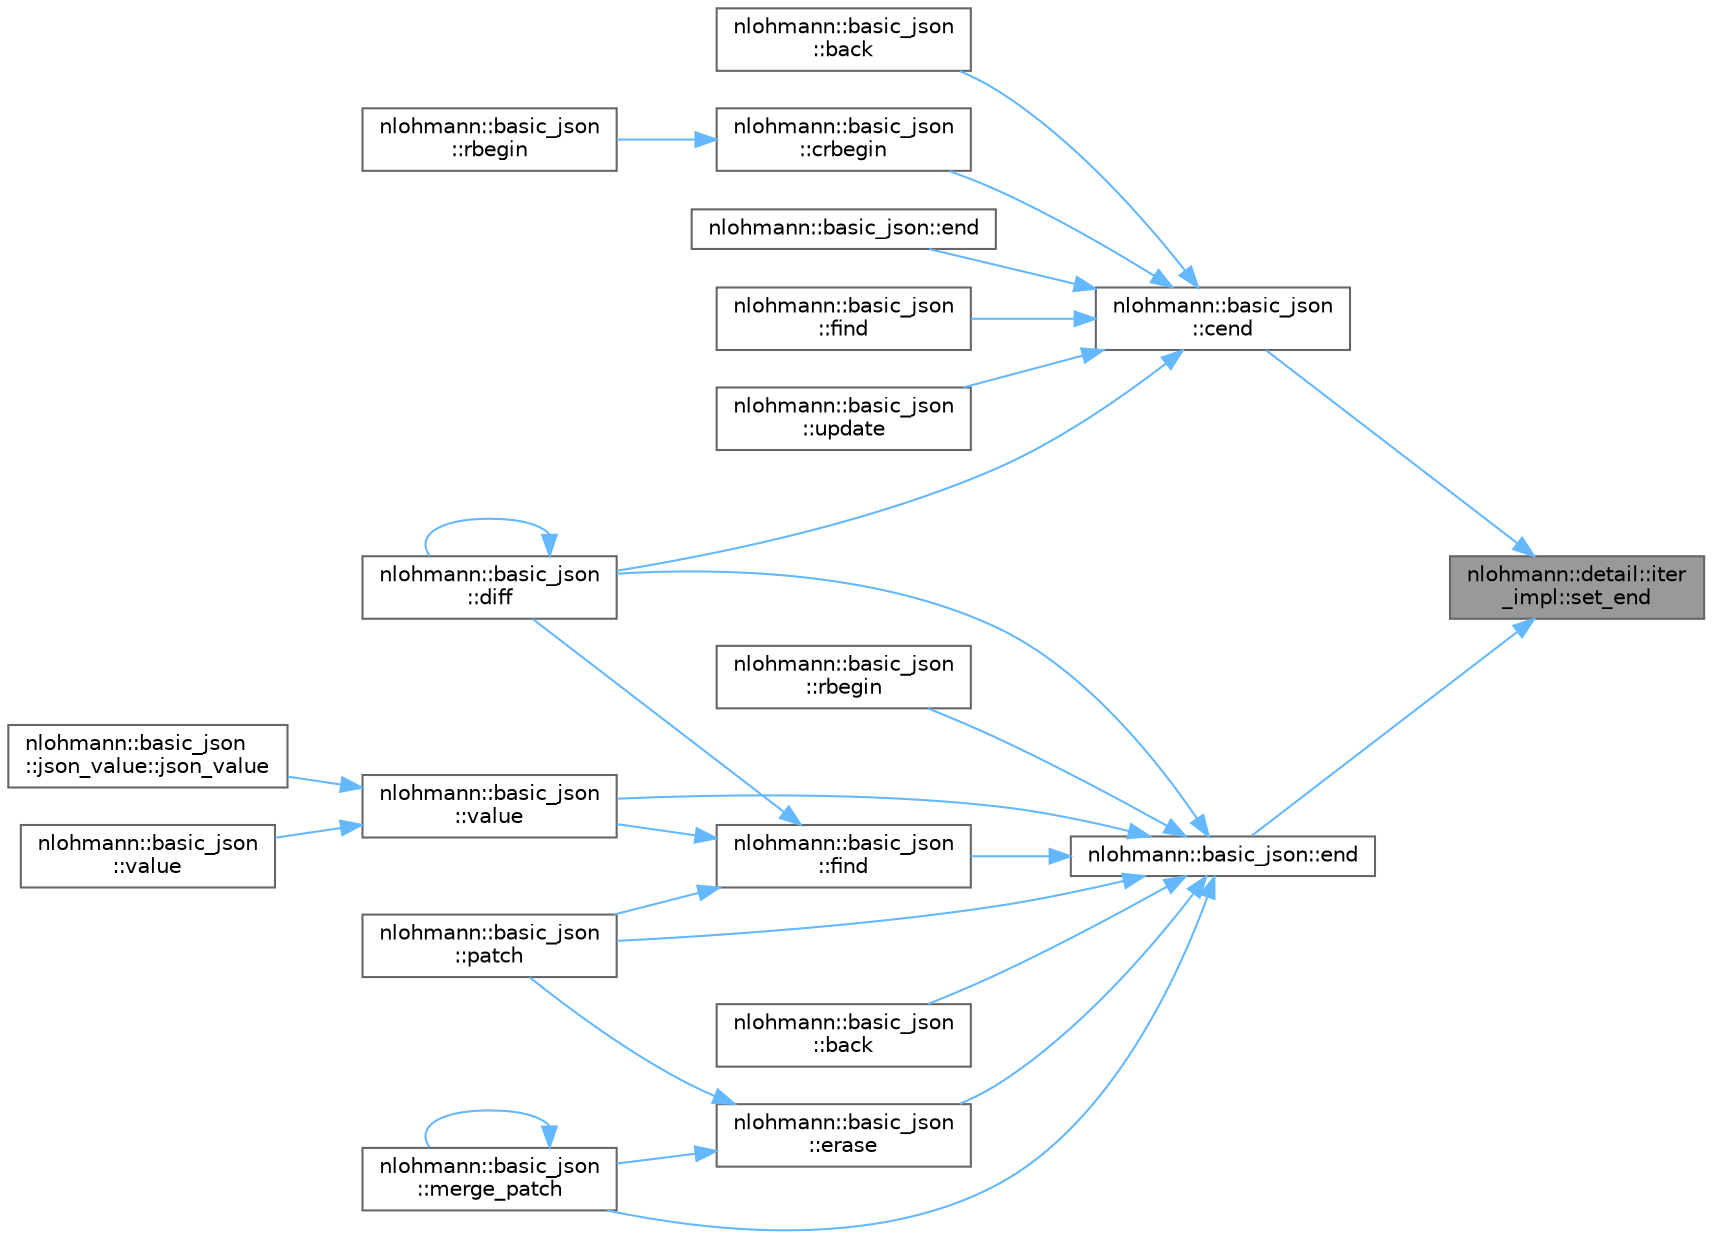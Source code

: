 digraph "nlohmann::detail::iter_impl::set_end"
{
 // LATEX_PDF_SIZE
  bgcolor="transparent";
  edge [fontname=Helvetica,fontsize=10,labelfontname=Helvetica,labelfontsize=10];
  node [fontname=Helvetica,fontsize=10,shape=box,height=0.2,width=0.4];
  rankdir="RL";
  Node1 [label="nlohmann::detail::iter\l_impl::set_end",height=0.2,width=0.4,color="gray40", fillcolor="grey60", style="filled", fontcolor="black",tooltip="set the iterator past the last value"];
  Node1 -> Node2 [dir="back",color="steelblue1",style="solid"];
  Node2 [label="nlohmann::basic_json\l::cend",height=0.2,width=0.4,color="grey40", fillcolor="white", style="filled",URL="$a01659.html#a3017cf0f1a4673e904e34cfef62e7758",tooltip="returns a const iterator to one past the last element"];
  Node2 -> Node3 [dir="back",color="steelblue1",style="solid"];
  Node3 [label="nlohmann::basic_json\l::back",height=0.2,width=0.4,color="grey40", fillcolor="white", style="filled",URL="$a01659.html#aac965b84ea43ccd8aef9caefef02794a",tooltip="access the last element"];
  Node2 -> Node4 [dir="back",color="steelblue1",style="solid"];
  Node4 [label="nlohmann::basic_json\l::crbegin",height=0.2,width=0.4,color="grey40", fillcolor="white", style="filled",URL="$a01659.html#a044298d189bdf7e4b36492de9811ddd6",tooltip="returns a const reverse iterator to the last element"];
  Node4 -> Node5 [dir="back",color="steelblue1",style="solid"];
  Node5 [label="nlohmann::basic_json\l::rbegin",height=0.2,width=0.4,color="grey40", fillcolor="white", style="filled",URL="$a01659.html#aab1329f44c8301b7679962726a043549",tooltip="returns a const reverse iterator to the last element"];
  Node2 -> Node6 [dir="back",color="steelblue1",style="solid"];
  Node6 [label="nlohmann::basic_json\l::diff",height=0.2,width=0.4,color="grey40", fillcolor="white", style="filled",URL="$a01659.html#a1c1f21327df91a4dd6c5f5a107240385",tooltip="creates a diff as a JSON patch"];
  Node6 -> Node6 [dir="back",color="steelblue1",style="solid"];
  Node2 -> Node7 [dir="back",color="steelblue1",style="solid"];
  Node7 [label="nlohmann::basic_json::end",height=0.2,width=0.4,color="grey40", fillcolor="white", style="filled",URL="$a01659.html#a82b5b96f86879a3bac0c713d33178551",tooltip="returns a const iterator to one past the last element"];
  Node2 -> Node8 [dir="back",color="steelblue1",style="solid"];
  Node8 [label="nlohmann::basic_json\l::find",height=0.2,width=0.4,color="grey40", fillcolor="white", style="filled",URL="$a01659.html#a17a516671c29a69bb2e11ca12030316b",tooltip="find an element in a JSON object"];
  Node2 -> Node9 [dir="back",color="steelblue1",style="solid"];
  Node9 [label="nlohmann::basic_json\l::update",height=0.2,width=0.4,color="grey40", fillcolor="white", style="filled",URL="$a01659.html#a377819905d567f6f523dcbc592cb6356",tooltip="updates a JSON object from another object, overwriting existing keys"];
  Node1 -> Node10 [dir="back",color="steelblue1",style="solid"];
  Node10 [label="nlohmann::basic_json::end",height=0.2,width=0.4,color="grey40", fillcolor="white", style="filled",URL="$a01659.html#a931267ec3f09eb67e4382f321b2c52bc",tooltip="returns an iterator to one past the last element"];
  Node10 -> Node11 [dir="back",color="steelblue1",style="solid"];
  Node11 [label="nlohmann::basic_json\l::back",height=0.2,width=0.4,color="grey40", fillcolor="white", style="filled",URL="$a01659.html#a30914ad0767ccdc3633f88a906ed7dfa",tooltip="access the last element"];
  Node10 -> Node6 [dir="back",color="steelblue1",style="solid"];
  Node10 -> Node12 [dir="back",color="steelblue1",style="solid"];
  Node12 [label="nlohmann::basic_json\l::erase",height=0.2,width=0.4,color="grey40", fillcolor="white", style="filled",URL="$a01659.html#a494632b69bbe1d0153d3bedad0901b8e",tooltip="remove element given an iterator"];
  Node12 -> Node13 [dir="back",color="steelblue1",style="solid"];
  Node13 [label="nlohmann::basic_json\l::merge_patch",height=0.2,width=0.4,color="grey40", fillcolor="white", style="filled",URL="$a01659.html#a844a77cb154752d12118f10af26d54cb",tooltip="applies a JSON Merge Patch"];
  Node13 -> Node13 [dir="back",color="steelblue1",style="solid"];
  Node12 -> Node14 [dir="back",color="steelblue1",style="solid"];
  Node14 [label="nlohmann::basic_json\l::patch",height=0.2,width=0.4,color="grey40", fillcolor="white", style="filled",URL="$a01659.html#adcc786998f220a5b3083ee8a37c4553e",tooltip="applies a JSON patch"];
  Node10 -> Node15 [dir="back",color="steelblue1",style="solid"];
  Node15 [label="nlohmann::basic_json\l::find",height=0.2,width=0.4,color="grey40", fillcolor="white", style="filled",URL="$a01659.html#acdf9b3aab82dcf443dd91ca5ec06b80c",tooltip="find an element in a JSON object"];
  Node15 -> Node6 [dir="back",color="steelblue1",style="solid"];
  Node15 -> Node14 [dir="back",color="steelblue1",style="solid"];
  Node15 -> Node16 [dir="back",color="steelblue1",style="solid"];
  Node16 [label="nlohmann::basic_json\l::value",height=0.2,width=0.4,color="grey40", fillcolor="white", style="filled",URL="$a01659.html#a11641b35219676b225d9bd15c7677659",tooltip="access specified object element with default value"];
  Node16 -> Node17 [dir="back",color="steelblue1",style="solid"];
  Node17 [label="nlohmann::basic_json\l::json_value::json_value",height=0.2,width=0.4,color="grey40", fillcolor="white", style="filled",URL="$a02059.html#ad7f122fa9bfc5aa4d9b65a3059892146",tooltip="constructor for strings"];
  Node16 -> Node18 [dir="back",color="steelblue1",style="solid"];
  Node18 [label="nlohmann::basic_json\l::value",height=0.2,width=0.4,color="grey40", fillcolor="white", style="filled",URL="$a01659.html#adcfdefe95d5c2471a5c97e911d46ee88",tooltip="overload for a default value of type const char*"];
  Node10 -> Node13 [dir="back",color="steelblue1",style="solid"];
  Node10 -> Node14 [dir="back",color="steelblue1",style="solid"];
  Node10 -> Node19 [dir="back",color="steelblue1",style="solid"];
  Node19 [label="nlohmann::basic_json\l::rbegin",height=0.2,width=0.4,color="grey40", fillcolor="white", style="filled",URL="$a01659.html#aff8e38cd973bc94557fa8d36433c0e4c",tooltip="returns an iterator to the reverse-beginning"];
  Node10 -> Node16 [dir="back",color="steelblue1",style="solid"];
}
